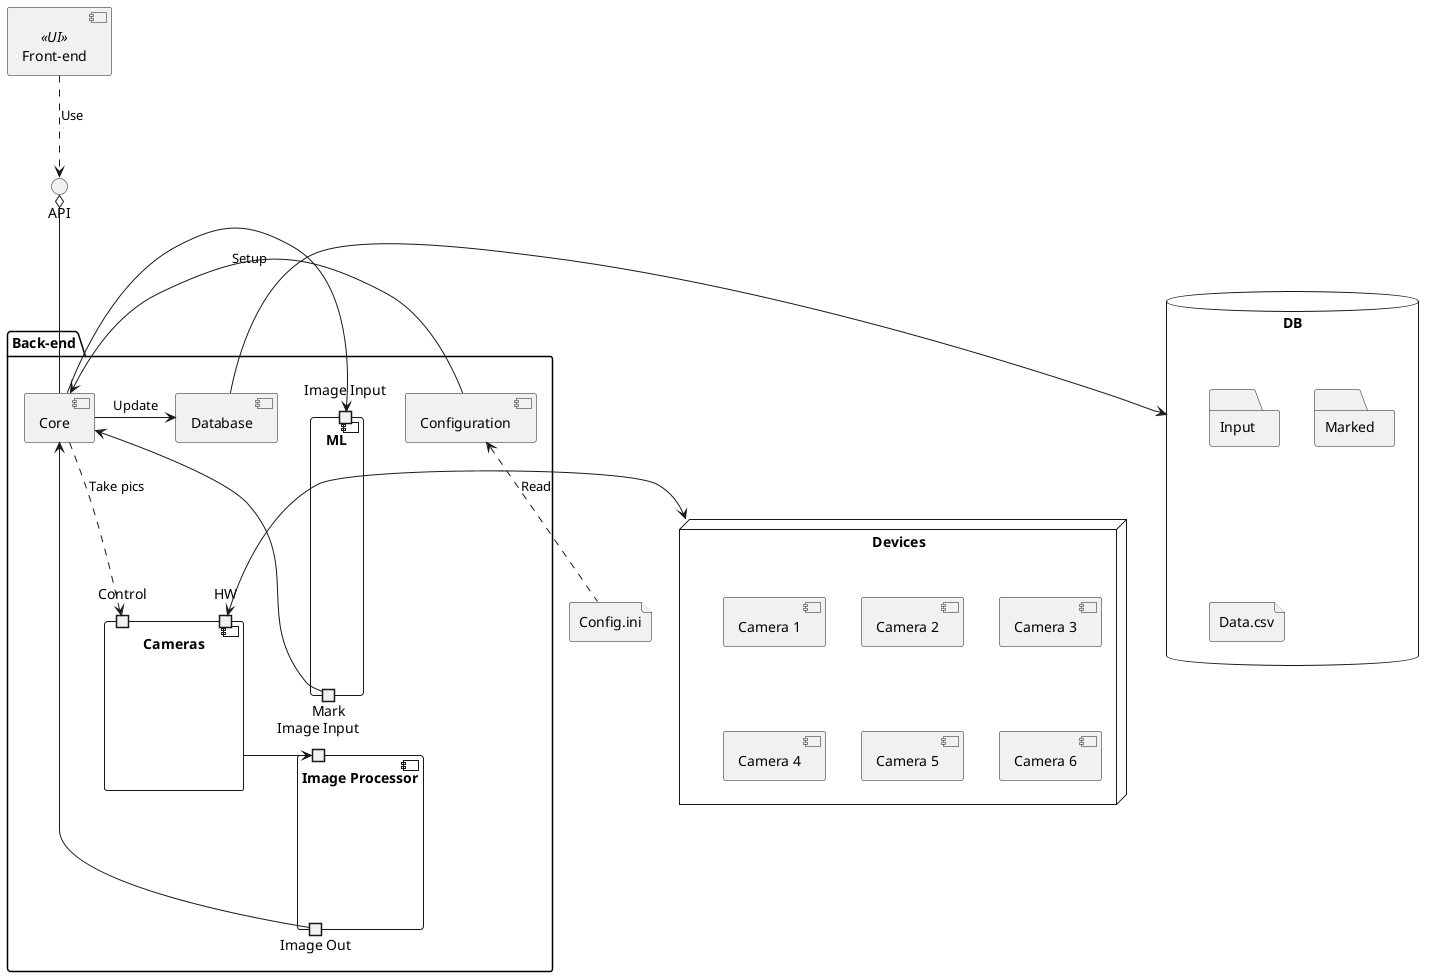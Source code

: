 @startuml "AIDD"

component "Front-end" <<UI>> as Web

interface API

package "Back-end" as Back {
    component "Core"
    component "ML" {
        portin "Image Input" as ml_input
        portout "Mark" as ml_out
    }
    component "Database"
    component "Cameras" {
        port "Control" as cameras_io
        port "HW" as cameras_dev
    }
    component "Configuration" as Config
    component "Image Processor" as Processor {
        portin "Image Input" as image
        portout "Image Out" as adjusted
    }
}

node "Devices" {
    component "Camera 1" as Cam1
    component "Camera 2" as Cam2
    component "Camera 3" as Cam3
    component "Camera 4" as Cam4
    component "Camera 5" as Cam5
    component "Camera 6" as Cam6
}

database "DB" {
    folder "Input"
    folder "Marked"
    file "Data.csv"
}

file "Config.ini" as ConfigFile

Web ..> API: Use

API o-- Core
Core ..> cameras_io: Take pics
Core <- Config: Setup
Core -> Database: Update
Core -> ml_input
Core <- ml_out

cameras_dev <-> Devices

Cameras -> image
Core <- adjusted

Config <.. ConfigFile: Read
Database -> DB

@enduml